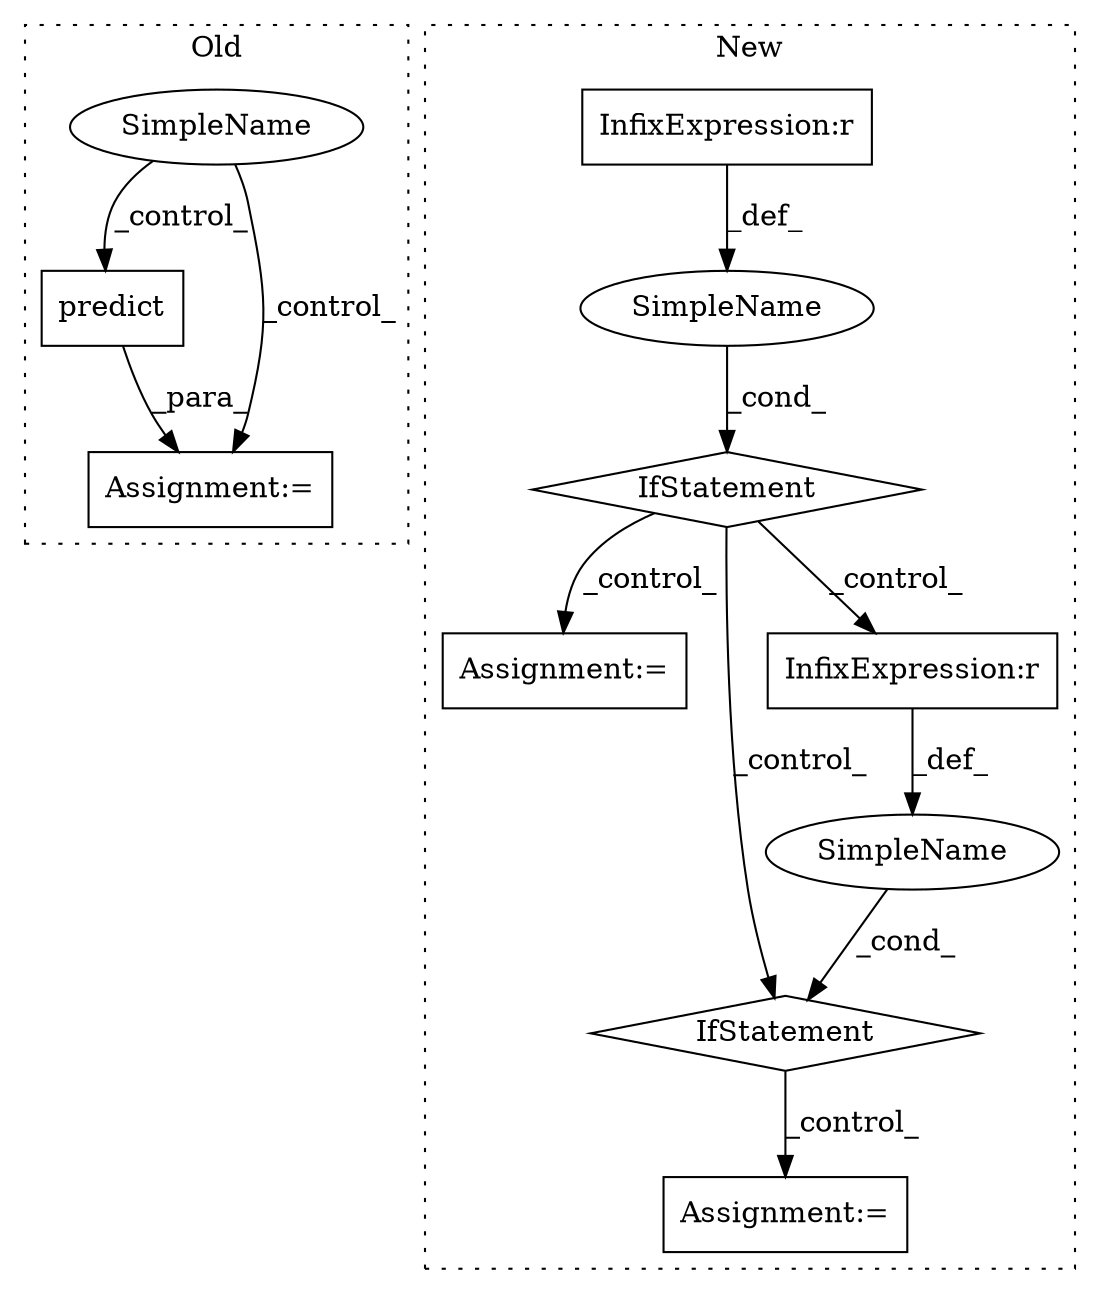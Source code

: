 digraph G {
subgraph cluster0 {
1 [label="predict" a="32" s="2969,3020" l="8,2" shape="box"];
3 [label="Assignment:=" a="7" s="2968" l="1" shape="box"];
7 [label="SimpleName" a="42" s="" l="" shape="ellipse"];
label = "Old";
style="dotted";
}
subgraph cluster1 {
2 [label="IfStatement" a="25" s="5410,5430" l="4,2" shape="diamond"];
4 [label="Assignment:=" a="7" s="5454" l="1" shape="box"];
5 [label="SimpleName" a="42" s="" l="" shape="ellipse"];
6 [label="Assignment:=" a="7" s="5564" l="1" shape="box"];
8 [label="IfStatement" a="25" s="5519,5540" l="4,2" shape="diamond"];
9 [label="SimpleName" a="42" s="" l="" shape="ellipse"];
10 [label="InfixExpression:r" a="27" s="5418" l="4" shape="box"];
11 [label="InfixExpression:r" a="27" s="5527" l="4" shape="box"];
label = "New";
style="dotted";
}
1 -> 3 [label="_para_"];
2 -> 8 [label="_control_"];
2 -> 4 [label="_control_"];
2 -> 11 [label="_control_"];
5 -> 2 [label="_cond_"];
7 -> 1 [label="_control_"];
7 -> 3 [label="_control_"];
8 -> 6 [label="_control_"];
9 -> 8 [label="_cond_"];
10 -> 5 [label="_def_"];
11 -> 9 [label="_def_"];
}